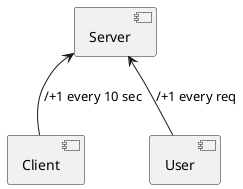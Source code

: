 @startuml

[Server] <-- [Client] : /+1 every 10 sec 
[Server] <-- [User] :  /+1 every req 

@enduml
